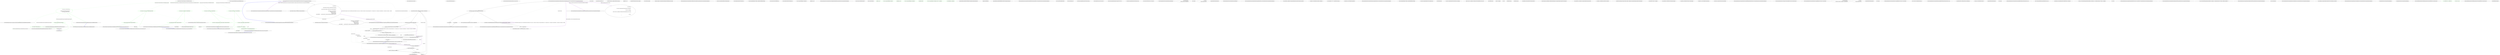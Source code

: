 digraph  {
d1 [cluster="Nancy.Testing.Tests.TestingViewExtensions.GetModelExtententionsTests.GetModelExtententionsTests()", color=green, community=1, label="1: this._browser = new Browser(with =>\r\n            {\r\n                with.Module<TestingViewFactoryTestModule>();\r\n                with.ViewFactory<TestingViewFactory>();\r\n            })", span="10-14"];
d34 [label="Nancy.Testing.Tests.TestingViewExtensions.GetModelExtententionsTests", span=""];
d0 [cluster="Nancy.Testing.Tests.TestingViewExtensions.GetModelExtententionsTests.GetModelExtententionsTests()", label="Entry Nancy.Testing.Tests.TestingViewExtensions.GetModelExtententionsTests.GetModelExtententionsTests()", span="8-8"];
d2 [cluster="Nancy.Testing.Tests.TestingViewExtensions.GetModelExtententionsTests.GetModelExtententionsTests()", label="Exit Nancy.Testing.Tests.TestingViewExtensions.GetModelExtententionsTests.GetModelExtententionsTests()", span="8-8"];
d3 [cluster="Nancy.Testing.Browser.Browser(System.Action<Nancy.Testing.ConfigurableBootstrapper.ConfigurableBootstrapperConfigurator>)", label="Entry Nancy.Testing.Browser.Browser(System.Action<Nancy.Testing.ConfigurableBootstrapper.ConfigurableBootstrapperConfigurator>)", span="26-26"];
d5 [cluster="lambda expression", color=green, community=0, label="0: with.Module<TestingViewFactoryTestModule>()", span="12-12"];
d6 [cluster="lambda expression", color=green, community=0, label="1: with.ViewFactory<TestingViewFactory>()", span="13-13"];
d4 [cluster="lambda expression", label="Entry lambda expression", span="10-14"];
d8 [cluster="Nancy.Testing.ConfigurableBootstrapper.ConfigurableBootstrapperConfigurator.Module<T>()", label="Entry Nancy.Testing.ConfigurableBootstrapper.ConfigurableBootstrapperConfigurator.Module<T>()", span="807-807"];
d7 [cluster="lambda expression", label="Exit lambda expression", span="10-14"];
d9 [cluster="Nancy.Testing.ConfigurableBootstrapper.ConfigurableBootstrapperConfigurator.ViewFactory<T>()", label="Entry Nancy.Testing.ConfigurableBootstrapper.ConfigurableBootstrapperConfigurator.ViewFactory<T>()", span="1338-1338"];
d11 [cluster="Nancy.Testing.Tests.TestingViewExtensions.GetModelExtententionsTests.GetModel_should_return_null_when_model_is_not_set()", color=green, community=0, label="0: var response = this._browser.Get(''/testingViewFactoryNoModel'')", span="21-21"];
d10 [cluster="Nancy.Testing.Tests.TestingViewExtensions.GetModelExtententionsTests.GetModel_should_return_null_when_model_is_not_set()", label="Entry Nancy.Testing.Tests.TestingViewExtensions.GetModelExtententionsTests.GetModel_should_return_null_when_model_is_not_set()", span="19-19"];
d12 [cluster="Nancy.Testing.Tests.TestingViewExtensions.GetModelExtententionsTests.GetModel_should_return_null_when_model_is_not_set()", color=green, community=0, label="0: Assert.Null(response.GetModel<ViewFactoryTestModel>())", span="22-22"];
d14 [cluster="Nancy.Testing.Browser.Get(string, System.Action<Nancy.Testing.BrowserContext>)", label="Entry Nancy.Testing.Browser.Get(string, System.Action<Nancy.Testing.BrowserContext>)", span="59-59"];
d13 [cluster="Nancy.Testing.Tests.TestingViewExtensions.GetModelExtententionsTests.GetModel_should_return_null_when_model_is_not_set()", label="Exit Nancy.Testing.Tests.TestingViewExtensions.GetModelExtententionsTests.GetModel_should_return_null_when_model_is_not_set()", span="19-19"];
d15 [cluster="Nancy.Testing.BrowserResponse.GetModel<TType>()", label="Entry Nancy.Testing.BrowserResponse.GetModel<TType>()", span="53-53"];
d16 [cluster="Unk.Null", label="Entry Unk.Null", span=""];
d18 [cluster="Nancy.Testing.Tests.TestingViewExtensions.GetModelExtententionsTests.GetModel_should_not_return_null_when_model_is_set()", color=green, community=0, label="0: var response = this._browser.Get(''/testingViewFactory'')", span="28-28"];
d17 [cluster="Nancy.Testing.Tests.TestingViewExtensions.GetModelExtententionsTests.GetModel_should_not_return_null_when_model_is_set()", label="Entry Nancy.Testing.Tests.TestingViewExtensions.GetModelExtententionsTests.GetModel_should_not_return_null_when_model_is_set()", span="26-26"];
d19 [cluster="Nancy.Testing.Tests.TestingViewExtensions.GetModelExtententionsTests.GetModel_should_not_return_null_when_model_is_set()", color=green, community=0, label="1: Assert.NotNull(response.GetModel<ViewFactoryTestModel>())", span="29-29"];
d20 [cluster="Nancy.Testing.Tests.TestingViewExtensions.GetModelExtententionsTests.GetModel_should_not_return_null_when_model_is_set()", label="Exit Nancy.Testing.Tests.TestingViewExtensions.GetModelExtententionsTests.GetModel_should_not_return_null_when_model_is_set()", span="26-26"];
d21 [cluster="Unk.NotNull", label="Entry Unk.NotNull", span=""];
d23 [cluster="Nancy.Testing.Tests.TestingViewExtensions.GetModelExtententionsTests.should_return_model_of_correct_type()", color=green, community=0, label="0: var response = this._browser.Get(''/testingViewFactory'')", span="35-35"];
d22 [cluster="Nancy.Testing.Tests.TestingViewExtensions.GetModelExtententionsTests.should_return_model_of_correct_type()", label="Entry Nancy.Testing.Tests.TestingViewExtensions.GetModelExtententionsTests.should_return_model_of_correct_type()", span="33-33"];
d24 [cluster="Nancy.Testing.Tests.TestingViewExtensions.GetModelExtententionsTests.should_return_model_of_correct_type()", color=green, community=0, label="0: Assert.IsType<ViewFactoryTestModel>(response.GetModel<ViewFactoryTestModel>())", span="36-36"];
d25 [cluster="Nancy.Testing.Tests.TestingViewExtensions.GetModelExtententionsTests.should_return_model_of_correct_type()", label="Exit Nancy.Testing.Tests.TestingViewExtensions.GetModelExtententionsTests.should_return_model_of_correct_type()", span="33-33"];
d26 [cluster="Unk.>", label="Entry Unk.>", span=""];
d28 [cluster="Nancy.Testing.Tests.TestingViewExtensions.GetModelExtententionsTests.should_set_values_correct_on_the_model()", color=green, community=0, label="0: var response = this._browser.Get(''/testingViewFactory'')", span="42-42"];
d27 [cluster="Nancy.Testing.Tests.TestingViewExtensions.GetModelExtententionsTests.should_set_values_correct_on_the_model()", label="Entry Nancy.Testing.Tests.TestingViewExtensions.GetModelExtententionsTests.should_set_values_correct_on_the_model()", span="40-40"];
d29 [cluster="Nancy.Testing.Tests.TestingViewExtensions.GetModelExtententionsTests.should_set_values_correct_on_the_model()", color=green, community=0, label="0: var model = response.GetModel<ViewFactoryTestModel>()", span="43-43"];
d30 [cluster="Nancy.Testing.Tests.TestingViewExtensions.GetModelExtententionsTests.should_set_values_correct_on_the_model()", color=green, community=0, label="0: Assert.Equal(''A value'', model.AString)", span="44-44"];
d31 [cluster="Nancy.Testing.Tests.TestingViewExtensions.GetModelExtententionsTests.should_set_values_correct_on_the_model()", color=green, community=0, label="1: Assert.Equal(''Another value'', model.ComplexModel.AnotherString)", span="45-45"];
d33 [cluster="Unk.Equal", label="Entry Unk.Equal", span=""];
d32 [cluster="Nancy.Testing.Tests.TestingViewExtensions.GetModelExtententionsTests.should_set_values_correct_on_the_model()", label="Exit Nancy.Testing.Tests.TestingViewExtensions.GetModelExtententionsTests.should_set_values_correct_on_the_model()", span="40-40"];
m0_12 [cluster="System.ArgumentNullException.ArgumentNullException(string)", file="ModulePathExtensionMethodTests.cs", label="Entry System.ArgumentNullException.ArgumentNullException(string)", span="0-0"];
m0_16 [cluster="Nancy.Authentication.Forms.FormsAuthentication.GetRedirectToLoginHook(Nancy.Authentication.Forms.FormsAuthenticationConfiguration)", file="ModulePathExtensionMethodTests.cs", label="Entry Nancy.Authentication.Forms.FormsAuthentication.GetRedirectToLoginHook(Nancy.Authentication.Forms.FormsAuthenticationConfiguration)", span="190-190"];
m0_71 [cluster="Nancy.Authentication.Forms.FormsAuthentication.GetRedirectToLoginHook(Nancy.Authentication.Forms.FormsAuthenticationConfiguration)", file="ModulePathExtensionMethodTests.cs", label="return context =>\r\n                {\r\n                    if (context.Response.StatusCode == HttpStatusCode.Unauthorized)\r\n                    {\r\n                        string redirectQuerystringKey = GetRedirectQuerystringKey(configuration);\r\n\r\n                        context.Response = context.GetRedirect(\r\n                            string.Format(''{0}?{1}={2}'', \r\n                            configuration.RedirectUrl,\r\n                            redirectQuerystringKey,\r\n                            context.ToFullPath(''~'' + context.Request.Path + HttpUtility.UrlEncode(context.Request.Url.Query))));\r\n                    }\r\n                };", span="192-204"];
m0_72 [cluster="Nancy.Authentication.Forms.FormsAuthentication.GetRedirectToLoginHook(Nancy.Authentication.Forms.FormsAuthenticationConfiguration)", file="ModulePathExtensionMethodTests.cs", label="Exit Nancy.Authentication.Forms.FormsAuthentication.GetRedirectToLoginHook(Nancy.Authentication.Forms.FormsAuthenticationConfiguration)", span="190-190"];
m0_18 [cluster="Nancy.Authentication.Forms.FormsAuthentication.UserLoggedInRedirectResponse(Nancy.NancyContext, System.Guid, System.DateTime?, string)", file="ModulePathExtensionMethodTests.cs", label="Entry Nancy.Authentication.Forms.FormsAuthentication.UserLoggedInRedirectResponse(Nancy.NancyContext, System.Guid, System.DateTime?, string)", span="75-75"];
m0_24 [cluster="Nancy.Authentication.Forms.FormsAuthentication.UserLoggedInRedirectResponse(Nancy.NancyContext, System.Guid, System.DateTime?, string)", file="ModulePathExtensionMethodTests.cs", label="string redirectQuerystringKey = GetRedirectQuerystringKey(currentConfiguration)", span="89-89"];
m0_30 [cluster="Nancy.Authentication.Forms.FormsAuthentication.UserLoggedInRedirectResponse(Nancy.NancyContext, System.Guid, System.DateTime?, string)", file="ModulePathExtensionMethodTests.cs", label="var authenticationCookie = BuildCookie(userIdentifier, cookieExpiry, currentConfiguration)", span="102-102"];
m0_27 [cluster="Nancy.Authentication.Forms.FormsAuthentication.UserLoggedInRedirectResponse(Nancy.NancyContext, System.Guid, System.DateTime?, string)", file="ModulePathExtensionMethodTests.cs", label="context.IsLocalUrl(queryUrl)", span="95-95"];
m0_22 [cluster="Nancy.Authentication.Forms.FormsAuthentication.UserLoggedInRedirectResponse(Nancy.NancyContext, System.Guid, System.DateTime?, string)", file="ModulePathExtensionMethodTests.cs", label="string.IsNullOrEmpty(redirectUrl)", span="84-84"];
m0_23 [cluster="Nancy.Authentication.Forms.FormsAuthentication.UserLoggedInRedirectResponse(Nancy.NancyContext, System.Guid, System.DateTime?, string)", file="ModulePathExtensionMethodTests.cs", label="redirectUrl = ''/''", span="86-86"];
m0_25 [cluster="Nancy.Authentication.Forms.FormsAuthentication.UserLoggedInRedirectResponse(Nancy.NancyContext, System.Guid, System.DateTime?, string)", file="ModulePathExtensionMethodTests.cs", label="context.Request.Query[redirectQuerystringKey].HasValue", span="91-91"];
m0_26 [cluster="Nancy.Authentication.Forms.FormsAuthentication.UserLoggedInRedirectResponse(Nancy.NancyContext, System.Guid, System.DateTime?, string)", file="ModulePathExtensionMethodTests.cs", label="var queryUrl = (string)context.Request.Query[redirectQuerystringKey]", span="93-93"];
m0_29 [cluster="Nancy.Authentication.Forms.FormsAuthentication.UserLoggedInRedirectResponse(Nancy.NancyContext, System.Guid, System.DateTime?, string)", file="ModulePathExtensionMethodTests.cs", label="var response = context.GetRedirect(redirectUrl)", span="101-101"];
m0_31 [cluster="Nancy.Authentication.Forms.FormsAuthentication.UserLoggedInRedirectResponse(Nancy.NancyContext, System.Guid, System.DateTime?, string)", file="ModulePathExtensionMethodTests.cs", label="response.AddCookie(authenticationCookie)", span="103-103"];
m0_19 [cluster="Nancy.Authentication.Forms.FormsAuthentication.UserLoggedInRedirectResponse(Nancy.NancyContext, System.Guid, System.DateTime?, string)", file="ModulePathExtensionMethodTests.cs", label="var redirectUrl = fallbackRedirectUrl", span="77-77"];
m0_21 [cluster="Nancy.Authentication.Forms.FormsAuthentication.UserLoggedInRedirectResponse(Nancy.NancyContext, System.Guid, System.DateTime?, string)", file="ModulePathExtensionMethodTests.cs", label="redirectUrl = context.Request.Url.BasePath", span="81-81"];
m0_28 [cluster="Nancy.Authentication.Forms.FormsAuthentication.UserLoggedInRedirectResponse(Nancy.NancyContext, System.Guid, System.DateTime?, string)", file="ModulePathExtensionMethodTests.cs", label="redirectUrl = queryUrl", span="97-97"];
m0_20 [cluster="Nancy.Authentication.Forms.FormsAuthentication.UserLoggedInRedirectResponse(Nancy.NancyContext, System.Guid, System.DateTime?, string)", file="ModulePathExtensionMethodTests.cs", label="string.IsNullOrEmpty(redirectUrl)", span="79-79"];
m0_32 [cluster="Nancy.Authentication.Forms.FormsAuthentication.UserLoggedInRedirectResponse(Nancy.NancyContext, System.Guid, System.DateTime?, string)", file="ModulePathExtensionMethodTests.cs", label="return response;", span="105-105"];
m0_33 [cluster="Nancy.Authentication.Forms.FormsAuthentication.UserLoggedInRedirectResponse(Nancy.NancyContext, System.Guid, System.DateTime?, string)", file="ModulePathExtensionMethodTests.cs", label="Exit Nancy.Authentication.Forms.FormsAuthentication.UserLoggedInRedirectResponse(Nancy.NancyContext, System.Guid, System.DateTime?, string)", span="75-75"];
m0_110 [cluster="string.Format(string, object, object)", file="ModulePathExtensionMethodTests.cs", label="Entry string.Format(string, object, object)", span="0-0"];
m0_139 [cluster="string.IsNullOrWhiteSpace(string)", file="ModulePathExtensionMethodTests.cs", label="Entry string.IsNullOrWhiteSpace(string)", span="0-0"];
m0_98 [cluster="Nancy.Cookies.NancyCookie.NancyCookie(string, string, bool, bool)", file="ModulePathExtensionMethodTests.cs", label="Entry Nancy.Cookies.NancyCookie.NancyCookie(string, string, bool, bool)", span="20-20"];
m0_69 [cluster="Nancy.Authentication.Forms.FormsAuthentication.GetAuthenticatedUserFromCookie(Nancy.NancyContext, Nancy.Authentication.Forms.FormsAuthenticationConfiguration)", file="ModulePathExtensionMethodTests.cs", label="Entry Nancy.Authentication.Forms.FormsAuthentication.GetAuthenticatedUserFromCookie(Nancy.NancyContext, Nancy.Authentication.Forms.FormsAuthenticationConfiguration)", span="214-214"];
m0_81 [cluster="Nancy.Authentication.Forms.FormsAuthentication.GetAuthenticatedUserFromCookie(Nancy.NancyContext, Nancy.Authentication.Forms.FormsAuthenticationConfiguration)", file="ModulePathExtensionMethodTests.cs", label="!context.Request.Cookies.ContainsKey(formsAuthenticationCookieName)", span="216-216"];
m0_83 [cluster="Nancy.Authentication.Forms.FormsAuthentication.GetAuthenticatedUserFromCookie(Nancy.NancyContext, Nancy.Authentication.Forms.FormsAuthenticationConfiguration)", file="ModulePathExtensionMethodTests.cs", label="var cookieValue = DecryptAndValidateAuthenticationCookie(context.Request.Cookies[formsAuthenticationCookieName], configuration)", span="221-221"];
m0_84 [cluster="Nancy.Authentication.Forms.FormsAuthentication.GetAuthenticatedUserFromCookie(Nancy.NancyContext, Nancy.Authentication.Forms.FormsAuthenticationConfiguration)", file="ModulePathExtensionMethodTests.cs", label="Guid returnGuid", span="223-223"];
m0_82 [cluster="Nancy.Authentication.Forms.FormsAuthentication.GetAuthenticatedUserFromCookie(Nancy.NancyContext, Nancy.Authentication.Forms.FormsAuthenticationConfiguration)", file="ModulePathExtensionMethodTests.cs", label="return Guid.Empty;", span="218-218"];
m0_86 [cluster="Nancy.Authentication.Forms.FormsAuthentication.GetAuthenticatedUserFromCookie(Nancy.NancyContext, Nancy.Authentication.Forms.FormsAuthenticationConfiguration)", file="ModulePathExtensionMethodTests.cs", label="return Guid.Empty;", span="226-226"];
m0_87 [cluster="Nancy.Authentication.Forms.FormsAuthentication.GetAuthenticatedUserFromCookie(Nancy.NancyContext, Nancy.Authentication.Forms.FormsAuthenticationConfiguration)", file="ModulePathExtensionMethodTests.cs", label="return returnGuid;", span="229-229"];
m0_85 [cluster="Nancy.Authentication.Forms.FormsAuthentication.GetAuthenticatedUserFromCookie(Nancy.NancyContext, Nancy.Authentication.Forms.FormsAuthenticationConfiguration)", file="ModulePathExtensionMethodTests.cs", label="String.IsNullOrEmpty(cookieValue) || !Guid.TryParse(cookieValue, out returnGuid)", span="224-224"];
m0_88 [cluster="Nancy.Authentication.Forms.FormsAuthentication.GetAuthenticatedUserFromCookie(Nancy.NancyContext, Nancy.Authentication.Forms.FormsAuthenticationConfiguration)", file="ModulePathExtensionMethodTests.cs", label="Exit Nancy.Authentication.Forms.FormsAuthentication.GetAuthenticatedUserFromCookie(Nancy.NancyContext, Nancy.Authentication.Forms.FormsAuthenticationConfiguration)", span="214-214"];
m0_35 [cluster="Nancy.Authentication.Forms.FormsAuthentication.GetRedirectQuerystringKey(Nancy.Authentication.Forms.FormsAuthenticationConfiguration)", file="ModulePathExtensionMethodTests.cs", label="Entry Nancy.Authentication.Forms.FormsAuthentication.GetRedirectQuerystringKey(Nancy.Authentication.Forms.FormsAuthenticationConfiguration)", span="318-318"];
m0_132 [cluster="Nancy.Authentication.Forms.FormsAuthentication.GetRedirectQuerystringKey(Nancy.Authentication.Forms.FormsAuthenticationConfiguration)", file="ModulePathExtensionMethodTests.cs", label="string redirectQuerystringKey = null", span="320-320"];
m0_134 [cluster="Nancy.Authentication.Forms.FormsAuthentication.GetRedirectQuerystringKey(Nancy.Authentication.Forms.FormsAuthenticationConfiguration)", file="ModulePathExtensionMethodTests.cs", label="redirectQuerystringKey = configuration.RedirectQuerystringKey", span="324-324"];
m0_133 [cluster="Nancy.Authentication.Forms.FormsAuthentication.GetRedirectQuerystringKey(Nancy.Authentication.Forms.FormsAuthenticationConfiguration)", file="ModulePathExtensionMethodTests.cs", label="configuration != null", span="322-322"];
m0_135 [cluster="Nancy.Authentication.Forms.FormsAuthentication.GetRedirectQuerystringKey(Nancy.Authentication.Forms.FormsAuthenticationConfiguration)", file="ModulePathExtensionMethodTests.cs", label="string.IsNullOrWhiteSpace(redirectQuerystringKey)", span="327-327"];
m0_137 [cluster="Nancy.Authentication.Forms.FormsAuthentication.GetRedirectQuerystringKey(Nancy.Authentication.Forms.FormsAuthenticationConfiguration)", file="ModulePathExtensionMethodTests.cs", label="return redirectQuerystringKey;", span="332-332"];
m0_136 [cluster="Nancy.Authentication.Forms.FormsAuthentication.GetRedirectQuerystringKey(Nancy.Authentication.Forms.FormsAuthenticationConfiguration)", file="ModulePathExtensionMethodTests.cs", label="redirectQuerystringKey = FormsAuthenticationConfiguration.DefaultRedirectQuerystringKey", span="329-329"];
m0_138 [cluster="Nancy.Authentication.Forms.FormsAuthentication.GetRedirectQuerystringKey(Nancy.Authentication.Forms.FormsAuthenticationConfiguration)", file="ModulePathExtensionMethodTests.cs", label="Exit Nancy.Authentication.Forms.FormsAuthentication.GetRedirectQuerystringKey(Nancy.Authentication.Forms.FormsAuthenticationConfiguration)", span="318-318"];
m0_126 [cluster="Nancy.Cryptography.Base64Helpers.GetBase64Length(int)", file="ModulePathExtensionMethodTests.cs", label="Entry Nancy.Cryptography.Base64Helpers.GetBase64Length(int)", span="11-11"];
m0_125 [cluster="Nancy.Helpers.HttpUtility.UrlDecode(string)", file="ModulePathExtensionMethodTests.cs", label="Entry Nancy.Helpers.HttpUtility.UrlDecode(string)", span="103-103"];
m0_37 [cluster="Nancy.NancyContext.GetRedirect(string)", file="ModulePathExtensionMethodTests.cs", label="Entry Nancy.NancyContext.GetRedirect(string)", span="60-60"];
m0_15 [cluster="Nancy.NamedPipelineBase<TDelegate>.AddItemToStartOfPipeline(TDelegate)", file="ModulePathExtensionMethodTests.cs", label="Entry Nancy.NamedPipelineBase<TDelegate>.AddItemToStartOfPipeline(TDelegate)", span="45-45"];
m0_79 [cluster="Nancy.NancyContext.ToFullPath(string)", file="ModulePathExtensionMethodTests.cs", label="Entry Nancy.NancyContext.ToFullPath(string)", span="28-28"];
m0_78 [cluster="Nancy.Helpers.HttpUtility.UrlEncode(string)", file="ModulePathExtensionMethodTests.cs", label="Entry Nancy.Helpers.HttpUtility.UrlEncode(string)", span="373-373"];
m0_14 [cluster="Nancy.Authentication.Forms.FormsAuthentication.GetLoadAuthenticationHook(Nancy.Authentication.Forms.FormsAuthenticationConfiguration)", file="ModulePathExtensionMethodTests.cs", label="Entry Nancy.Authentication.Forms.FormsAuthentication.GetLoadAuthenticationHook(Nancy.Authentication.Forms.FormsAuthenticationConfiguration)", span="165-165"];
m0_60 [cluster="Nancy.Authentication.Forms.FormsAuthentication.GetLoadAuthenticationHook(Nancy.Authentication.Forms.FormsAuthenticationConfiguration)", file="ModulePathExtensionMethodTests.cs", label="throw new ArgumentNullException(''configuration'');", span="169-169"];
m0_59 [cluster="Nancy.Authentication.Forms.FormsAuthentication.GetLoadAuthenticationHook(Nancy.Authentication.Forms.FormsAuthenticationConfiguration)", file="ModulePathExtensionMethodTests.cs", label="configuration == null", span="167-167"];
m0_61 [cluster="Nancy.Authentication.Forms.FormsAuthentication.GetLoadAuthenticationHook(Nancy.Authentication.Forms.FormsAuthenticationConfiguration)", file="ModulePathExtensionMethodTests.cs", label="return context =>\r\n                {\r\n                    var userGuid = GetAuthenticatedUserFromCookie(context, configuration);\r\n\r\n                    if (userGuid != Guid.Empty)\r\n                    {\r\n                        context.CurrentUser = configuration.UserMapper.GetUserFromIdentifier(userGuid, context);\r\n                    }\r\n\r\n                    return null;\r\n                };", span="172-182"];
m0_62 [cluster="Nancy.Authentication.Forms.FormsAuthentication.GetLoadAuthenticationHook(Nancy.Authentication.Forms.FormsAuthenticationConfiguration)", file="ModulePathExtensionMethodTests.cs", label="Exit Nancy.Authentication.Forms.FormsAuthentication.GetLoadAuthenticationHook(Nancy.Authentication.Forms.FormsAuthenticationConfiguration)", span="165-165"];
m0_36 [cluster="Nancy.NancyContext.IsLocalUrl(string)", file="ModulePathExtensionMethodTests.cs", label="Entry Nancy.NancyContext.IsLocalUrl(string)", span="94-94"];
m0_109 [cluster="System.Convert.ToBase64String(byte[])", file="ModulePathExtensionMethodTests.cs", label="Entry System.Convert.ToBase64String(byte[])", span="0-0"];
m0_96 [cluster="System.Guid.ToString()", file="ModulePathExtensionMethodTests.cs", label="Entry System.Guid.ToString()", span="0-0"];
m0_0 [cluster="Nancy.Authentication.Forms.FormsAuthentication.Enable(Nancy.Bootstrapper.IPipelines, Nancy.Authentication.Forms.FormsAuthenticationConfiguration)", file="ModulePathExtensionMethodTests.cs", label="Entry Nancy.Authentication.Forms.FormsAuthentication.Enable(Nancy.Bootstrapper.IPipelines, Nancy.Authentication.Forms.FormsAuthenticationConfiguration)", span="40-40"];
m0_1 [cluster="Nancy.Authentication.Forms.FormsAuthentication.Enable(Nancy.Bootstrapper.IPipelines, Nancy.Authentication.Forms.FormsAuthenticationConfiguration)", color=green, community=0, file="ModulePathExtensionMethodTests.cs", label="0: pipelines == null", span="42-42"];
m0_2 [cluster="Nancy.Authentication.Forms.FormsAuthentication.Enable(Nancy.Bootstrapper.IPipelines, Nancy.Authentication.Forms.FormsAuthenticationConfiguration)", color=green, community=0, file="ModulePathExtensionMethodTests.cs", label="0: throw new ArgumentNullException(''pipelines'');", span="44-44"];
m0_3 [cluster="Nancy.Authentication.Forms.FormsAuthentication.Enable(Nancy.Bootstrapper.IPipelines, Nancy.Authentication.Forms.FormsAuthenticationConfiguration)", color=green, community=0, file="ModulePathExtensionMethodTests.cs", label="0: configuration == null", span="47-47"];
m0_4 [cluster="Nancy.Authentication.Forms.FormsAuthentication.Enable(Nancy.Bootstrapper.IPipelines, Nancy.Authentication.Forms.FormsAuthenticationConfiguration)", color=green, community=0, file="ModulePathExtensionMethodTests.cs", label="0: throw new ArgumentNullException(''configuration'');", span="49-49"];
m0_5 [cluster="Nancy.Authentication.Forms.FormsAuthentication.Enable(Nancy.Bootstrapper.IPipelines, Nancy.Authentication.Forms.FormsAuthenticationConfiguration)", color=green, community=0, file="ModulePathExtensionMethodTests.cs", label="0: !configuration.IsValid", span="52-52"];
m0_6 [cluster="Nancy.Authentication.Forms.FormsAuthentication.Enable(Nancy.Bootstrapper.IPipelines, Nancy.Authentication.Forms.FormsAuthenticationConfiguration)", color=green, community=0, file="ModulePathExtensionMethodTests.cs", label="0: throw new ArgumentException(''Configuration is invalid'', ''configuration'');", span="54-54"];
m0_7 [cluster="Nancy.Authentication.Forms.FormsAuthentication.Enable(Nancy.Bootstrapper.IPipelines, Nancy.Authentication.Forms.FormsAuthenticationConfiguration)", color=green, community=0, file="ModulePathExtensionMethodTests.cs", label="1: currentConfiguration = configuration", span="57-57"];
m0_8 [cluster="Nancy.Authentication.Forms.FormsAuthentication.Enable(Nancy.Bootstrapper.IPipelines, Nancy.Authentication.Forms.FormsAuthenticationConfiguration)", file="ModulePathExtensionMethodTests.cs", label="pipelines.BeforeRequest.AddItemToStartOfPipeline(GetLoadAuthenticationHook(configuration))", span="59-59"];
m0_9 [cluster="Nancy.Authentication.Forms.FormsAuthentication.Enable(Nancy.Bootstrapper.IPipelines, Nancy.Authentication.Forms.FormsAuthenticationConfiguration)", file="ModulePathExtensionMethodTests.cs", label="!configuration.DisableRedirect", span="60-60"];
m0_10 [cluster="Nancy.Authentication.Forms.FormsAuthentication.Enable(Nancy.Bootstrapper.IPipelines, Nancy.Authentication.Forms.FormsAuthenticationConfiguration)", file="ModulePathExtensionMethodTests.cs", label="pipelines.AfterRequest.AddItemToEndOfPipeline(GetRedirectToLoginHook(configuration))", span="62-62"];
m0_11 [cluster="Nancy.Authentication.Forms.FormsAuthentication.Enable(Nancy.Bootstrapper.IPipelines, Nancy.Authentication.Forms.FormsAuthenticationConfiguration)", file="ModulePathExtensionMethodTests.cs", label="Exit Nancy.Authentication.Forms.FormsAuthentication.Enable(Nancy.Bootstrapper.IPipelines, Nancy.Authentication.Forms.FormsAuthenticationConfiguration)", span="40-40"];
m0_101 [cluster="System.DateTime.AddDays(double)", file="ModulePathExtensionMethodTests.cs", label="Entry System.DateTime.AddDays(double)", span="0-0"];
m0_128 [cluster="string.Substring(int, int)", file="ModulePathExtensionMethodTests.cs", label="Entry string.Substring(int, int)", span="0-0"];
m0_131 [cluster="Nancy.Cryptography.IEncryptionProvider.Decrypt(string)", file="ModulePathExtensionMethodTests.cs", label="Entry Nancy.Cryptography.IEncryptionProvider.Decrypt(string)", span="19-19"];
m0_80 [cluster="string.Format(string, object, object, object)", file="ModulePathExtensionMethodTests.cs", label="Entry string.Format(string, object, object, object)", span="0-0"];
m0_130 [cluster="Nancy.Cryptography.HmacComparer.Compare(byte[], byte[], int)", file="ModulePathExtensionMethodTests.cs", label="Entry Nancy.Cryptography.HmacComparer.Compare(byte[], byte[], int)", span="15-15"];
m0_107 [cluster="Nancy.Cryptography.IEncryptionProvider.Encrypt(string)", file="ModulePathExtensionMethodTests.cs", label="Entry Nancy.Cryptography.IEncryptionProvider.Encrypt(string)", span="12-12"];
m0_91 [cluster="System.Guid.TryParse(string, out System.Guid)", file="ModulePathExtensionMethodTests.cs", label="Entry System.Guid.TryParse(string, out System.Guid)", span="0-0"];
m0_53 [cluster="Nancy.Authentication.Forms.FormsAuthentication.LogOutResponse()", file="ModulePathExtensionMethodTests.cs", label="Entry Nancy.Authentication.Forms.FormsAuthentication.LogOutResponse()", span="146-146"];
m0_55 [cluster="Nancy.Authentication.Forms.FormsAuthentication.LogOutResponse()", file="ModulePathExtensionMethodTests.cs", label="var authenticationCookie = \r\n                BuildLogoutCookie(currentConfiguration)", span="151-152"];
m0_57 [cluster="Nancy.Authentication.Forms.FormsAuthentication.LogOutResponse()", file="ModulePathExtensionMethodTests.cs", label="return response;", span="156-156"];
m0_54 [cluster="Nancy.Authentication.Forms.FormsAuthentication.LogOutResponse()", file="ModulePathExtensionMethodTests.cs", label="var response =\r\n                (Response)HttpStatusCode.OK", span="148-149"];
m0_56 [cluster="Nancy.Authentication.Forms.FormsAuthentication.LogOutResponse()", file="ModulePathExtensionMethodTests.cs", label="response.AddCookie(authenticationCookie)", span="154-154"];
m0_58 [cluster="Nancy.Authentication.Forms.FormsAuthentication.LogOutResponse()", file="ModulePathExtensionMethodTests.cs", label="Exit Nancy.Authentication.Forms.FormsAuthentication.LogOutResponse()", span="146-146"];
m0_97 [cluster="Nancy.Authentication.Forms.FormsAuthentication.EncryptAndSignCookie(string, Nancy.Authentication.Forms.FormsAuthenticationConfiguration)", file="ModulePathExtensionMethodTests.cs", label="Entry Nancy.Authentication.Forms.FormsAuthentication.EncryptAndSignCookie(string, Nancy.Authentication.Forms.FormsAuthenticationConfiguration)", span="264-264"];
m0_102 [cluster="Nancy.Authentication.Forms.FormsAuthentication.EncryptAndSignCookie(string, Nancy.Authentication.Forms.FormsAuthenticationConfiguration)", file="ModulePathExtensionMethodTests.cs", label="var encryptedCookie = configuration.CryptographyConfiguration.EncryptionProvider.Encrypt(cookieValue)", span="266-266"];
m0_103 [cluster="Nancy.Authentication.Forms.FormsAuthentication.EncryptAndSignCookie(string, Nancy.Authentication.Forms.FormsAuthenticationConfiguration)", file="ModulePathExtensionMethodTests.cs", label="var hmacBytes = GenerateHmac(encryptedCookie, configuration)", span="267-267"];
m0_105 [cluster="Nancy.Authentication.Forms.FormsAuthentication.EncryptAndSignCookie(string, Nancy.Authentication.Forms.FormsAuthenticationConfiguration)", file="ModulePathExtensionMethodTests.cs", label="return String.Format(''{1}{0}'', encryptedCookie, hmacString);", span="270-270"];
m0_104 [cluster="Nancy.Authentication.Forms.FormsAuthentication.EncryptAndSignCookie(string, Nancy.Authentication.Forms.FormsAuthenticationConfiguration)", file="ModulePathExtensionMethodTests.cs", label="var hmacString = Convert.ToBase64String(hmacBytes)", span="268-268"];
m0_106 [cluster="Nancy.Authentication.Forms.FormsAuthentication.EncryptAndSignCookie(string, Nancy.Authentication.Forms.FormsAuthenticationConfiguration)", file="ModulePathExtensionMethodTests.cs", label="Exit Nancy.Authentication.Forms.FormsAuthentication.EncryptAndSignCookie(string, Nancy.Authentication.Forms.FormsAuthenticationConfiguration)", span="264-264"];
m0_17 [cluster="Nancy.NamedPipelineBase<TDelegate>.AddItemToEndOfPipeline(TDelegate)", file="ModulePathExtensionMethodTests.cs", label="Entry Nancy.NamedPipelineBase<TDelegate>.AddItemToEndOfPipeline(TDelegate)", span="67-67"];
m0_34 [cluster="string.IsNullOrEmpty(string)", file="ModulePathExtensionMethodTests.cs", label="Entry string.IsNullOrEmpty(string)", span="0-0"];
m0_113 [cluster="Nancy.Cryptography.IHmacProvider.GenerateHmac(string)", file="ModulePathExtensionMethodTests.cs", label="Entry Nancy.Cryptography.IHmacProvider.GenerateHmac(string)", span="17-17"];
m0_89 [cluster="System.Collections.Generic.IDictionary<TKey, TValue>.ContainsKey(TKey)", file="ModulePathExtensionMethodTests.cs", label="Entry System.Collections.Generic.IDictionary<TKey, TValue>.ContainsKey(TKey)", span="0-0"];
m0_73 [cluster="lambda expression", file="ModulePathExtensionMethodTests.cs", label="Entry lambda expression", span="192-204"];
m0_64 [cluster="lambda expression", file="ModulePathExtensionMethodTests.cs", label="var userGuid = GetAuthenticatedUserFromCookie(context, configuration)", span="174-174"];
m0_66 [cluster="lambda expression", file="ModulePathExtensionMethodTests.cs", label="context.CurrentUser = configuration.UserMapper.GetUserFromIdentifier(userGuid, context)", span="178-178"];
m0_75 [cluster="lambda expression", file="ModulePathExtensionMethodTests.cs", label="string redirectQuerystringKey = GetRedirectQuerystringKey(configuration)", span="196-196"];
m0_76 [cluster="lambda expression", file="ModulePathExtensionMethodTests.cs", label="context.Response = context.GetRedirect(\r\n                            string.Format(''{0}?{1}={2}'', \r\n                            configuration.RedirectUrl,\r\n                            redirectQuerystringKey,\r\n                            context.ToFullPath(''~'' + context.Request.Path + HttpUtility.UrlEncode(context.Request.Url.Query))))", span="198-202"];
m0_63 [cluster="lambda expression", file="ModulePathExtensionMethodTests.cs", label="Entry lambda expression", span="172-182"];
m0_65 [cluster="lambda expression", file="ModulePathExtensionMethodTests.cs", label="userGuid != Guid.Empty", span="176-176"];
m0_67 [cluster="lambda expression", file="ModulePathExtensionMethodTests.cs", label="return null;", span="181-181"];
m0_74 [cluster="lambda expression", file="ModulePathExtensionMethodTests.cs", label="context.Response.StatusCode == HttpStatusCode.Unauthorized", span="194-194"];
m0_77 [cluster="lambda expression", file="ModulePathExtensionMethodTests.cs", label="Exit lambda expression", span="192-204"];
m0_68 [cluster="lambda expression", file="ModulePathExtensionMethodTests.cs", label="Exit lambda expression", span="172-182"];
m0_90 [cluster="Nancy.Authentication.Forms.FormsAuthentication.DecryptAndValidateAuthenticationCookie(string, Nancy.Authentication.Forms.FormsAuthenticationConfiguration)", file="ModulePathExtensionMethodTests.cs", label="Entry Nancy.Authentication.Forms.FormsAuthentication.DecryptAndValidateAuthenticationCookie(string, Nancy.Authentication.Forms.FormsAuthenticationConfiguration)", span="290-290"];
m0_114 [cluster="Nancy.Authentication.Forms.FormsAuthentication.DecryptAndValidateAuthenticationCookie(string, Nancy.Authentication.Forms.FormsAuthenticationConfiguration)", file="ModulePathExtensionMethodTests.cs", label="var decodedCookie = Helpers.HttpUtility.UrlDecode(cookieValue)", span="293-293"];
m0_115 [cluster="Nancy.Authentication.Forms.FormsAuthentication.DecryptAndValidateAuthenticationCookie(string, Nancy.Authentication.Forms.FormsAuthenticationConfiguration)", file="ModulePathExtensionMethodTests.cs", label="var hmacStringLength = Base64Helpers.GetBase64Length(configuration.CryptographyConfiguration.HmacProvider.HmacLength)", span="295-295"];
m0_118 [cluster="Nancy.Authentication.Forms.FormsAuthentication.DecryptAndValidateAuthenticationCookie(string, Nancy.Authentication.Forms.FormsAuthenticationConfiguration)", file="ModulePathExtensionMethodTests.cs", label="var encryptionProvider = configuration.CryptographyConfiguration.EncryptionProvider", span="300-300"];
m0_120 [cluster="Nancy.Authentication.Forms.FormsAuthentication.DecryptAndValidateAuthenticationCookie(string, Nancy.Authentication.Forms.FormsAuthenticationConfiguration)", file="ModulePathExtensionMethodTests.cs", label="var newHmac = GenerateHmac(encryptedCookie, configuration)", span="304-304"];
m0_121 [cluster="Nancy.Authentication.Forms.FormsAuthentication.DecryptAndValidateAuthenticationCookie(string, Nancy.Authentication.Forms.FormsAuthenticationConfiguration)", file="ModulePathExtensionMethodTests.cs", label="var hmacValid = HmacComparer.Compare(newHmac, hmacBytes, configuration.CryptographyConfiguration.HmacProvider.HmacLength)", span="305-305"];
m0_123 [cluster="Nancy.Authentication.Forms.FormsAuthentication.DecryptAndValidateAuthenticationCookie(string, Nancy.Authentication.Forms.FormsAuthenticationConfiguration)", file="ModulePathExtensionMethodTests.cs", label="return hmacValid ? decrypted : String.Empty;", span="310-310"];
m0_116 [cluster="Nancy.Authentication.Forms.FormsAuthentication.DecryptAndValidateAuthenticationCookie(string, Nancy.Authentication.Forms.FormsAuthenticationConfiguration)", file="ModulePathExtensionMethodTests.cs", label="var encryptedCookie = decodedCookie.Substring(hmacStringLength)", span="297-297"];
m0_117 [cluster="Nancy.Authentication.Forms.FormsAuthentication.DecryptAndValidateAuthenticationCookie(string, Nancy.Authentication.Forms.FormsAuthenticationConfiguration)", file="ModulePathExtensionMethodTests.cs", label="var hmacString = decodedCookie.Substring(0, hmacStringLength)", span="298-298"];
m0_119 [cluster="Nancy.Authentication.Forms.FormsAuthentication.DecryptAndValidateAuthenticationCookie(string, Nancy.Authentication.Forms.FormsAuthenticationConfiguration)", file="ModulePathExtensionMethodTests.cs", label="var hmacBytes = Convert.FromBase64String(hmacString)", span="303-303"];
m0_122 [cluster="Nancy.Authentication.Forms.FormsAuthentication.DecryptAndValidateAuthenticationCookie(string, Nancy.Authentication.Forms.FormsAuthenticationConfiguration)", file="ModulePathExtensionMethodTests.cs", label="var decrypted = encryptionProvider.Decrypt(encryptedCookie)", span="307-307"];
m0_124 [cluster="Nancy.Authentication.Forms.FormsAuthentication.DecryptAndValidateAuthenticationCookie(string, Nancy.Authentication.Forms.FormsAuthenticationConfiguration)", file="ModulePathExtensionMethodTests.cs", label="Exit Nancy.Authentication.Forms.FormsAuthentication.DecryptAndValidateAuthenticationCookie(string, Nancy.Authentication.Forms.FormsAuthenticationConfiguration)", span="290-290"];
m0_70 [cluster="Nancy.Authentication.Forms.IUserMapper.GetUserFromIdentifier(System.Guid, Nancy.NancyContext)", file="ModulePathExtensionMethodTests.cs", label="Entry Nancy.Authentication.Forms.IUserMapper.GetUserFromIdentifier(System.Guid, Nancy.NancyContext)", span="17-17"];
m0_40 [cluster="Nancy.Authentication.Forms.FormsAuthentication.UserLoggedInResponse(System.Guid, System.DateTime?)", file="ModulePathExtensionMethodTests.cs", label="Entry Nancy.Authentication.Forms.FormsAuthentication.UserLoggedInResponse(System.Guid, System.DateTime?)", span="114-114"];
m0_42 [cluster="Nancy.Authentication.Forms.FormsAuthentication.UserLoggedInResponse(System.Guid, System.DateTime?)", file="ModulePathExtensionMethodTests.cs", label="var authenticationCookie = \r\n                BuildCookie(userIdentifier, cookieExpiry, currentConfiguration)", span="119-120"];
m0_41 [cluster="Nancy.Authentication.Forms.FormsAuthentication.UserLoggedInResponse(System.Guid, System.DateTime?)", file="ModulePathExtensionMethodTests.cs", label="var response =\r\n                (Response)HttpStatusCode.OK", span="116-117"];
m0_43 [cluster="Nancy.Authentication.Forms.FormsAuthentication.UserLoggedInResponse(System.Guid, System.DateTime?)", file="ModulePathExtensionMethodTests.cs", label="response.AddCookie(authenticationCookie)", span="122-122"];
m0_44 [cluster="Nancy.Authentication.Forms.FormsAuthentication.UserLoggedInResponse(System.Guid, System.DateTime?)", file="ModulePathExtensionMethodTests.cs", label="return response;", span="124-124"];
m0_45 [cluster="Nancy.Authentication.Forms.FormsAuthentication.UserLoggedInResponse(System.Guid, System.DateTime?)", file="ModulePathExtensionMethodTests.cs", label="Exit Nancy.Authentication.Forms.FormsAuthentication.UserLoggedInResponse(System.Guid, System.DateTime?)", span="114-114"];
m0_129 [cluster="System.Convert.FromBase64String(string)", file="ModulePathExtensionMethodTests.cs", label="Entry System.Convert.FromBase64String(string)", span="0-0"];
m0_46 [cluster="Nancy.Authentication.Forms.FormsAuthentication.LogOutAndRedirectResponse(Nancy.NancyContext, string)", file="ModulePathExtensionMethodTests.cs", label="Entry Nancy.Authentication.Forms.FormsAuthentication.LogOutAndRedirectResponse(Nancy.NancyContext, string)", span="133-133"];
m0_48 [cluster="Nancy.Authentication.Forms.FormsAuthentication.LogOutAndRedirectResponse(Nancy.NancyContext, string)", file="ModulePathExtensionMethodTests.cs", label="var authenticationCookie = BuildLogoutCookie(currentConfiguration)", span="136-136"];
m0_47 [cluster="Nancy.Authentication.Forms.FormsAuthentication.LogOutAndRedirectResponse(Nancy.NancyContext, string)", file="ModulePathExtensionMethodTests.cs", label="var response = context.GetRedirect(redirectUrl)", span="135-135"];
m0_49 [cluster="Nancy.Authentication.Forms.FormsAuthentication.LogOutAndRedirectResponse(Nancy.NancyContext, string)", file="ModulePathExtensionMethodTests.cs", label="response.AddCookie(authenticationCookie)", span="137-137"];
m0_50 [cluster="Nancy.Authentication.Forms.FormsAuthentication.LogOutAndRedirectResponse(Nancy.NancyContext, string)", file="ModulePathExtensionMethodTests.cs", label="return response;", span="139-139"];
m0_51 [cluster="Nancy.Authentication.Forms.FormsAuthentication.LogOutAndRedirectResponse(Nancy.NancyContext, string)", file="ModulePathExtensionMethodTests.cs", label="Exit Nancy.Authentication.Forms.FormsAuthentication.LogOutAndRedirectResponse(Nancy.NancyContext, string)", span="133-133"];
m0_13 [cluster="System.ArgumentException.ArgumentException(string, string)", file="ModulePathExtensionMethodTests.cs", label="Entry System.ArgumentException.ArgumentException(string, string)", span="0-0"];
m0_39 [cluster="Nancy.Response.AddCookie(Nancy.Cookies.INancyCookie)", file="ModulePathExtensionMethodTests.cs", label="Entry Nancy.Response.AddCookie(Nancy.Cookies.INancyCookie)", span="72-72"];
m0_38 [cluster="Nancy.Authentication.Forms.FormsAuthentication.BuildCookie(System.Guid, System.DateTime?, Nancy.Authentication.Forms.FormsAuthenticationConfiguration)", file="ModulePathExtensionMethodTests.cs", label="Entry Nancy.Authentication.Forms.FormsAuthentication.BuildCookie(System.Guid, System.DateTime?, Nancy.Authentication.Forms.FormsAuthenticationConfiguration)", span="239-239"];
m0_92 [cluster="Nancy.Authentication.Forms.FormsAuthentication.BuildCookie(System.Guid, System.DateTime?, Nancy.Authentication.Forms.FormsAuthenticationConfiguration)", file="ModulePathExtensionMethodTests.cs", label="var cookieContents = EncryptAndSignCookie(userIdentifier.ToString(), configuration)", span="241-241"];
m0_93 [cluster="Nancy.Authentication.Forms.FormsAuthentication.BuildCookie(System.Guid, System.DateTime?, Nancy.Authentication.Forms.FormsAuthenticationConfiguration)", file="ModulePathExtensionMethodTests.cs", label="var cookie = new NancyCookie(formsAuthenticationCookieName, cookieContents, true, configuration.RequiresSSL) { Expires = cookieExpiry }", span="243-243"];
m0_94 [cluster="Nancy.Authentication.Forms.FormsAuthentication.BuildCookie(System.Guid, System.DateTime?, Nancy.Authentication.Forms.FormsAuthenticationConfiguration)", file="ModulePathExtensionMethodTests.cs", label="return cookie;", span="245-245"];
m0_95 [cluster="Nancy.Authentication.Forms.FormsAuthentication.BuildCookie(System.Guid, System.DateTime?, Nancy.Authentication.Forms.FormsAuthenticationConfiguration)", file="ModulePathExtensionMethodTests.cs", label="Exit Nancy.Authentication.Forms.FormsAuthentication.BuildCookie(System.Guid, System.DateTime?, Nancy.Authentication.Forms.FormsAuthenticationConfiguration)", span="239-239"];
m0_52 [cluster="Nancy.Authentication.Forms.FormsAuthentication.BuildLogoutCookie(Nancy.Authentication.Forms.FormsAuthenticationConfiguration)", file="ModulePathExtensionMethodTests.cs", label="Entry Nancy.Authentication.Forms.FormsAuthentication.BuildLogoutCookie(Nancy.Authentication.Forms.FormsAuthenticationConfiguration)", span="253-253"];
m0_99 [cluster="Nancy.Authentication.Forms.FormsAuthentication.BuildLogoutCookie(Nancy.Authentication.Forms.FormsAuthenticationConfiguration)", file="ModulePathExtensionMethodTests.cs", label="return new NancyCookie(formsAuthenticationCookieName, String.Empty, true, configuration.RequiresSSL) { Expires = DateTime.Now.AddDays(-1) };", span="255-255"];
m0_100 [cluster="Nancy.Authentication.Forms.FormsAuthentication.BuildLogoutCookie(Nancy.Authentication.Forms.FormsAuthenticationConfiguration)", file="ModulePathExtensionMethodTests.cs", label="Exit Nancy.Authentication.Forms.FormsAuthentication.BuildLogoutCookie(Nancy.Authentication.Forms.FormsAuthenticationConfiguration)", span="253-253"];
m0_127 [cluster="string.Substring(int)", file="ModulePathExtensionMethodTests.cs", label="Entry string.Substring(int)", span="0-0"];
m0_108 [cluster="Nancy.Authentication.Forms.FormsAuthentication.GenerateHmac(string, Nancy.Authentication.Forms.FormsAuthenticationConfiguration)", file="ModulePathExtensionMethodTests.cs", label="Entry Nancy.Authentication.Forms.FormsAuthentication.GenerateHmac(string, Nancy.Authentication.Forms.FormsAuthenticationConfiguration)", span="279-279"];
m0_111 [cluster="Nancy.Authentication.Forms.FormsAuthentication.GenerateHmac(string, Nancy.Authentication.Forms.FormsAuthenticationConfiguration)", file="ModulePathExtensionMethodTests.cs", label="return configuration.CryptographyConfiguration.HmacProvider.GenerateHmac(encryptedCookie);", span="281-281"];
m0_112 [cluster="Nancy.Authentication.Forms.FormsAuthentication.GenerateHmac(string, Nancy.Authentication.Forms.FormsAuthenticationConfiguration)", file="ModulePathExtensionMethodTests.cs", label="Exit Nancy.Authentication.Forms.FormsAuthentication.GenerateHmac(string, Nancy.Authentication.Forms.FormsAuthenticationConfiguration)", span="279-279"];
m0_140 [file="ModulePathExtensionMethodTests.cs", label="Nancy.Authentication.Forms.FormsAuthenticationConfiguration", span=""];
m0_141 [file="ModulePathExtensionMethodTests.cs", label="Nancy.Authentication.Forms.FormsAuthenticationConfiguration", span=""];
m1_0 [cluster="Nancy.DefaultResponseFormatter.DefaultResponseFormatter(Nancy.IRootPathProvider, Nancy.NancyContext)", file="TestingViewFactory.cs", label="Entry Nancy.DefaultResponseFormatter.DefaultResponseFormatter(Nancy.IRootPathProvider, Nancy.NancyContext)", span="17-17"];
m1_1 [cluster="Nancy.DefaultResponseFormatter.DefaultResponseFormatter(Nancy.IRootPathProvider, Nancy.NancyContext)", color=green, community=0, file="TestingViewFactory.cs", label="1: this.rootPathProvider = rootPathProvider", span="19-19"];
m1_2 [cluster="Nancy.DefaultResponseFormatter.DefaultResponseFormatter(Nancy.IRootPathProvider, Nancy.NancyContext)", color=green, community=0, file="TestingViewFactory.cs", label="0: this.context = context", span="20-20"];
m1_3 [cluster="Nancy.DefaultResponseFormatter.DefaultResponseFormatter(Nancy.IRootPathProvider, Nancy.NancyContext)", file="TestingViewFactory.cs", label="Exit Nancy.DefaultResponseFormatter.DefaultResponseFormatter(Nancy.IRootPathProvider, Nancy.NancyContext)", span="17-17"];
m1_4 [file="TestingViewFactory.cs", label="Nancy.DefaultResponseFormatter", span=""];
d1 -> d2  [color=green, key=0, style=solid];
d1 -> d3  [color=green, key=2, style=dotted];
d1 -> d5  [color=green, key=1, label="Nancy.Testing.ConfigurableBootstrapper.ConfigurableBootstrapperConfigurator", style=dashed];
d1 -> d6  [color=green, key=1, label="Nancy.Testing.ConfigurableBootstrapper.ConfigurableBootstrapperConfigurator", style=dashed];
d34 -> d1  [color=green, key=1, label="Nancy.Testing.Tests.TestingViewExtensions.GetModelExtententionsTests", style=dashed];
d34 -> d11  [color=green, key=1, label="Nancy.Testing.Tests.TestingViewExtensions.GetModelExtententionsTests", style=dashed];
d34 -> d18  [color=green, key=1, label="Nancy.Testing.Tests.TestingViewExtensions.GetModelExtententionsTests", style=dashed];
d34 -> d23  [color=green, key=1, label="Nancy.Testing.Tests.TestingViewExtensions.GetModelExtententionsTests", style=dashed];
d34 -> d28  [color=green, key=1, label="Nancy.Testing.Tests.TestingViewExtensions.GetModelExtententionsTests", style=dashed];
d0 -> d1  [color=green, key=0, style=solid];
d2 -> d0  [color=blue, key=0, style=bold];
d5 -> d6  [color=green, key=0, style=solid];
d5 -> d8  [color=green, key=2, style=dotted];
d6 -> d7  [color=green, key=0, style=solid];
d6 -> d9  [color=green, key=2, style=dotted];
d4 -> d5  [color=green, key=0, style=solid];
d4 -> d6  [color=green, key=1, label="Nancy.Testing.ConfigurableBootstrapper.ConfigurableBootstrapperConfigurator", style=dashed];
d7 -> d4  [color=blue, key=0, style=bold];
d11 -> d12  [color=green, key=0, style=solid];
d11 -> d14  [color=green, key=2, style=dotted];
d10 -> d11  [color=green, key=0, style=solid];
d12 -> d13  [color=green, key=0, style=solid];
d12 -> d15  [color=green, key=2, style=dotted];
d12 -> d16  [color=green, key=2, style=dotted];
d13 -> d10  [color=blue, key=0, style=bold];
d18 -> d19  [color=green, key=0, style=solid];
d18 -> d14  [color=green, key=2, style=dotted];
d17 -> d18  [color=green, key=0, style=solid];
d19 -> d20  [color=green, key=0, style=solid];
d19 -> d15  [color=green, key=2, style=dotted];
d19 -> d21  [color=green, key=2, style=dotted];
d20 -> d17  [color=blue, key=0, style=bold];
d23 -> d24  [color=green, key=0, style=solid];
d23 -> d14  [color=green, key=2, style=dotted];
d22 -> d23  [color=green, key=0, style=solid];
d24 -> d25  [color=green, key=0, style=solid];
d24 -> d15  [color=green, key=2, style=dotted];
d24 -> d26  [color=green, key=2, style=dotted];
d25 -> d22  [color=blue, key=0, style=bold];
d28 -> d29  [color=green, key=0, style=solid];
d28 -> d14  [color=green, key=2, style=dotted];
d27 -> d28  [color=green, key=0, style=solid];
d29 -> d30  [color=green, key=0, style=solid];
d29 -> d15  [color=green, key=2, style=dotted];
d29 -> d31  [color=green, key=1, label=model, style=dashed];
d30 -> d31  [color=green, key=0, style=solid];
d30 -> d33  [color=green, key=2, style=dotted];
d31 -> d32  [color=green, key=0, style=solid];
d31 -> d33  [color=green, key=2, style=dotted];
d32 -> d27  [color=blue, key=0, style=bold];
m0_16 -> m0_0  [color=darkorchid, key=3, label="Parameter variable Nancy.Authentication.Forms.FormsAuthenticationConfiguration configuration", style=bold];
m0_16 -> m0_71  [key=0, style=solid];
m0_16 -> m0_75  [color=darkseagreen4, key=1, label="Nancy.Authentication.Forms.FormsAuthenticationConfiguration", style=dashed];
m0_16 -> m0_76  [color=darkseagreen4, key=1, label="Nancy.Authentication.Forms.FormsAuthenticationConfiguration", style=dashed];
m0_71 -> m0_35  [color=darkorchid, key=3, label="Local variable string redirectQuerystringKey", style=bold];
m0_71 -> m0_72  [key=0, style=solid];
m0_71 -> m0_71  [color=darkorchid, key=3, label="Local variable System.Action<string, System.Collections.Generic.IDictionary<string, string>, System.Func<System.Func<System.ArraySegment<byte>, System.Action, bool>, System.Action<System.Exception>, System.Action, System.Action>> callback", style=bold];
m0_71 -> m0_74  [color=darkseagreen4, key=1, label="Nancy.NancyContext", style=dashed];
m0_71 -> m0_76  [color=darkseagreen4, key=1, label="Nancy.NancyContext", style=dashed];
m0_72 -> m0_16  [color=blue, key=0, style=bold];
m0_18 -> m0_30  [color=darkseagreen4, key=1, label="System.Guid", style=dashed];
m0_18 -> m0_19  [key=0, style=solid];
m0_18 -> m0_21  [color=darkseagreen4, key=1, label="Nancy.NancyContext", style=dashed];
m0_18 -> m0_25  [color=darkseagreen4, key=1, label="Nancy.NancyContext", style=dashed];
m0_18 -> m0_26  [color=darkseagreen4, key=1, label="Nancy.NancyContext", style=dashed];
m0_18 -> m0_27  [color=darkseagreen4, key=1, label="Nancy.NancyContext", style=dashed];
m0_18 -> m0_29  [color=darkseagreen4, key=1, label="Nancy.NancyContext", style=dashed];
m0_24 -> m0_35  [key=2, style=dotted];
m0_24 -> m0_25  [key=0, style=solid];
m0_24 -> m0_26  [color=darkseagreen4, key=1, label=redirectQuerystringKey, style=dashed];
m0_30 -> m0_38  [key=2, style=dotted];
m0_30 -> m0_31  [key=0, style=solid];
m0_27 -> m0_36  [key=2, style=dotted];
m0_27 -> m0_27  [color=darkorchid, key=3, label="Local variable System.Func<System.Func<System.ArraySegment<byte>, System.Action, bool>, System.Action<System.Exception>, System.Action, System.Action> bodyDelegate", style=bold];
m0_27 -> m0_28  [key=0, style=solid];
m0_27 -> m0_29  [key=0, style=solid];
m0_22 -> m0_24  [key=0, style=solid];
m0_22 -> m0_23  [key=0, style=solid];
m0_22 -> m0_34  [key=2, style=dotted];
m0_23 -> m0_24  [key=0, style=solid];
m0_23 -> m0_29  [color=darkseagreen4, key=1, label=redirectUrl, style=dashed];
m0_25 -> m0_26  [key=0, style=solid];
m0_25 -> m0_29  [key=0, style=solid];
m0_26 -> m0_27  [key=0, style=solid];
m0_26 -> m0_28  [color=darkseagreen4, key=1, label=queryUrl, style=dashed];
m0_29 -> m0_37  [key=2, style=dotted];
m0_29 -> m0_30  [key=0, style=solid];
m0_29 -> m0_31  [color=darkseagreen4, key=1, label=response, style=dashed];
m0_29 -> m0_32  [color=darkseagreen4, key=1, label=response, style=dashed];
m0_31 -> m0_32  [key=0, style=solid];
m0_31 -> m0_39  [key=2, style=dotted];
m0_19 -> m0_18  [color=darkorchid, key=3, label="Local variable string redirectUrl", style=bold];
m0_19 -> m0_22  [color=darkseagreen4, key=1, label=redirectUrl, style=dashed];
m0_19 -> m0_26  [color=darkorchid, key=3, label="Local variable string redirectUrl", style=bold];
m0_19 -> m0_29  [color=darkseagreen4, key=1, label=redirectUrl, style=dashed];
m0_19 -> m0_20  [key=0, style=solid];
m0_21 -> m0_22  [key=0, style=solid];
m0_21 -> m0_29  [color=darkseagreen4, key=1, label=redirectUrl, style=dashed];
m0_28 -> m0_29  [key=0, style=solid];
m0_20 -> m0_22  [key=0, style=solid];
m0_20 -> m0_21  [key=0, style=solid];
m0_20 -> m0_34  [key=2, style=dotted];
m0_32 -> m0_33  [key=0, style=solid];
m0_33 -> m0_18  [color=blue, key=0, style=bold];
m0_69 -> m0_14  [color=darkorchid, key=3, label="Parameter variable Nancy.Authentication.Forms.FormsAuthenticationConfiguration configuration", style=bold];
m0_69 -> m0_81  [key=0, style=solid];
m0_69 -> m0_83  [color=darkseagreen4, key=1, label="Nancy.NancyContext", style=dashed];
m0_69 -> m0_61  [color=darkorchid, key=3, label="Parameter variable Nancy.NancyContext context", style=bold];
m0_69 -> m0_84  [color=darkorchid, key=3, label="method methodReturn System.Guid GetAuthenticatedUserFromCookie", style=bold];
m0_81 -> m0_82  [key=0, style=solid];
m0_81 -> m0_83  [key=0, style=solid];
m0_81 -> m0_89  [key=2, style=dotted];
m0_83 -> m0_90  [key=2, style=dotted];
m0_83 -> m0_83  [color=darkorchid, key=3, label="Local variable System.Action<string, System.Collections.Generic.IDictionary<string, string>, System.Func<System.Func<System.ArraySegment<byte>, System.Action, bool>, System.Action<System.Exception>, System.Action, System.Action>> callback", style=bold];
m0_83 -> m0_84  [key=0, style=solid];
m0_83 -> m0_85  [color=darkseagreen4, key=1, label=cookieValue, style=dashed];
m0_84 -> m0_85  [key=0, style=solid];
m0_82 -> m0_88  [key=0, style=solid];
m0_86 -> m0_88  [key=0, style=solid];
}
